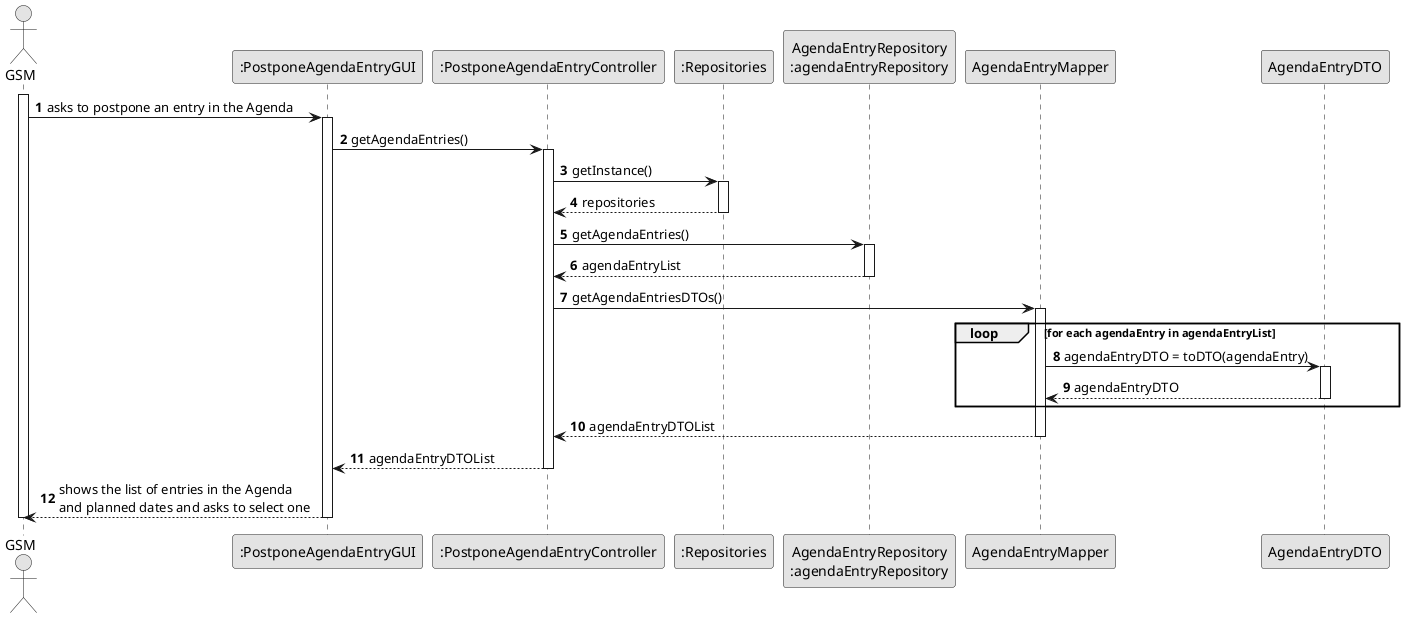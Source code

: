 @startuml
skinparam monochrome true
skinparam packageStyle rectangle
skinparam shadowing false

autonumber

actor "GSM" as Employee
participant ":PostponeAgendaEntryGUI" as UI
participant ":PostponeAgendaEntryController" as CTRL
participant ":Repositories" as RepositorySingleton
participant "AgendaEntryRepository\n:agendaEntryRepository" as AgendaRepo
participant "AgendaEntryMapper"
participant "AgendaEntryDTO"

activate Employee

    Employee -> UI : asks to postpone an entry in the Agenda
    activate UI

        UI -> CTRL : getAgendaEntries()
        activate CTRL

            CTRL -> RepositorySingleton : getInstance()
            activate RepositorySingleton

                RepositorySingleton --> CTRL: repositories
            deactivate RepositorySingleton

            CTRL -> AgendaRepo : getAgendaEntries()
            activate AgendaRepo

                AgendaRepo --> CTRL : agendaEntryList
            deactivate AgendaRepo

            CTRL -> "AgendaEntryMapper" : getAgendaEntriesDTOs()
            activate "AgendaEntryMapper"

            loop for each agendaEntry in agendaEntryList
                "AgendaEntryMapper" -> "AgendaEntryDTO" : agendaEntryDTO = toDTO(agendaEntry)
                activate "AgendaEntryDTO"
                "AgendaEntryDTO" --> AgendaEntryMapper  : agendaEntryDTO
                deactivate "AgendaEntryDTO"
            end

            "AgendaEntryMapper" --> CTRL : agendaEntryDTOList
            deactivate "AgendaEntryMapper"

            CTRL --> UI : agendaEntryDTOList
        deactivate CTRL

        UI --> Employee : shows the list of entries in the Agenda\nand planned dates and asks to select one
    deactivate UI

deactivate Employee
@enduml
